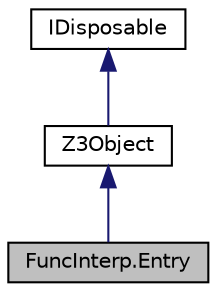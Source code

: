 digraph "FuncInterp.Entry"
{
  edge [fontname="Helvetica",fontsize="10",labelfontname="Helvetica",labelfontsize="10"];
  node [fontname="Helvetica",fontsize="10",shape=record];
  Node0 [label="FuncInterp.Entry",height=0.2,width=0.4,color="black", fillcolor="grey75", style="filled", fontcolor="black"];
  Node1 -> Node0 [dir="back",color="midnightblue",fontsize="10",style="solid",fontname="Helvetica"];
  Node1 [label="Z3Object",height=0.2,width=0.4,color="black", fillcolor="white", style="filled",URL="$class_microsoft_1_1_z3_1_1_z3_object.html",tooltip="Internal base class for interfacing with native Z3 objects. Should not be used externally. "];
  Node2 -> Node1 [dir="back",color="midnightblue",fontsize="10",style="solid",fontname="Helvetica"];
  Node2 [label="IDisposable",height=0.2,width=0.4,color="black", fillcolor="white", style="filled",URL="$class_i_disposable.html"];
}
